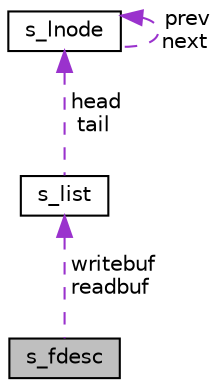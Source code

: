 digraph "s_fdesc"
{
  edge [fontname="Helvetica",fontsize="10",labelfontname="Helvetica",labelfontsize="10"];
  node [fontname="Helvetica",fontsize="10",shape=record];
  Node1 [label="s_fdesc",height=0.2,width=0.4,color="black", fillcolor="grey75", style="filled", fontcolor="black"];
  Node2 -> Node1 [dir="back",color="darkorchid3",fontsize="10",style="dashed",label=" writebuf\nreadbuf" ];
  Node2 [label="s_list",height=0.2,width=0.4,color="black", fillcolor="white", style="filled",URL="$structs__list.html",tooltip="This structure holds a node if the double linked list. "];
  Node3 -> Node2 [dir="back",color="darkorchid3",fontsize="10",style="dashed",label=" head\ntail" ];
  Node3 [label="s_lnode",height=0.2,width=0.4,color="black", fillcolor="white", style="filled",URL="$structs__lnode.html",tooltip="This structure holds a double linked node. "];
  Node3 -> Node3 [dir="back",color="darkorchid3",fontsize="10",style="dashed",label=" prev\nnext" ];
}
